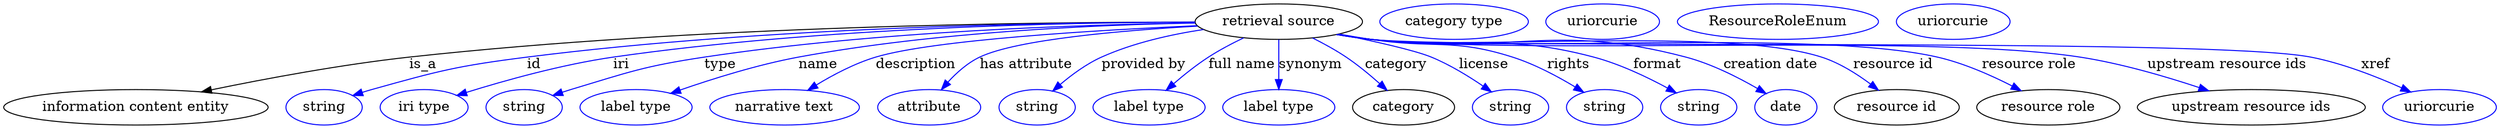 digraph {
	graph [bb="0,0,2514.4,123"];
	node [label="\N"];
	"retrieval source"	[height=0.5,
		label="retrieval source",
		pos="1285.2,105",
		width=2.347];
	"information content entity"	[height=0.5,
		pos="133.24,18",
		width=3.7011];
	"retrieval source" -> "information content entity"	[label=is_a,
		lp="423.24,61.5",
		pos="e,199.5,33.686 1200.7,104.52 1044.1,104.63 698.39,100.81 409.24,69 341.23,61.518 264.73,47.187 209.55,35.779"];
	id	[color=blue,
		height=0.5,
		label=string,
		pos="323.24,18",
		width=1.0652];
	"retrieval source" -> id	[color=blue,
		label=id,
		lp="535.24,61.5",
		pos="e,352.23,29.966 1200.6,104.52 1060.2,104.38 770.82,99.898 528.24,69 457.51,59.991 439.89,55.278 371.24,36 368.13,35.128 364.94,34.158 \
361.74,33.138",
		style=solid];
	iri	[color=blue,
		height=0.5,
		label="iri type",
		pos="424.24,18",
		width=1.2277];
	"retrieval source" -> iri	[color=blue,
		label=iri,
		lp="622.24,61.5",
		pos="e,457.4,30.159 1200.5,104.61 1072.8,104.4 823.45,99.567 614.24,69 562.81,61.486 505.28,45.201 467.14,33.25",
		style=solid];
	type	[color=blue,
		height=0.5,
		label=string,
		pos="525.24,18",
		width=1.0652];
	"retrieval source" -> type	[color=blue,
		label=type,
		lp="722.24,61.5",
		pos="e,554.16,30.003 1200.8,103.67 1087.6,102.14 880.72,95.534 706.24,69 645.6,59.778 630.94,53.789 572.24,36 569.47,35.162 566.63,34.255 \
563.79,33.311",
		style=solid];
	name	[color=blue,
		height=0.5,
		label="label type",
		pos="638.24,18",
		width=1.5707];
	"retrieval source" -> name	[color=blue,
		label=name,
		lp="821.24,61.5",
		pos="e,673.27,32.268 1200.6,103.63 1103.4,101.88 939.53,94.868 801.24,69 760.37,61.355 715.27,47.046 682.9,35.688",
		style=solid];
	description	[color=blue,
		height=0.5,
		label="narrative text",
		pos="788.24,18",
		width=2.0943];
	"retrieval source" -> description	[color=blue,
		label=description,
		lp="918.74,61.5",
		pos="e,811.08,35.261 1202.7,100.98 1101.7,96.576 936.82,86.894 878.24,69 857.61,62.7 836.44,51.232 819.81,40.866",
		style=solid];
	"has attribute"	[color=blue,
		height=0.5,
		label=attribute,
		pos="933.24,18",
		width=1.4443];
	"retrieval source" -> "has attribute"	[color=blue,
		label="has attribute",
		lp="1030.2,61.5",
		pos="e,945.2,35.886 1203.2,100.54 1127.4,96.258 1020.8,87.18 983.24,69 971.15,63.155 960.26,53.178 951.76,43.666",
		style=solid];
	"provided by"	[color=blue,
		height=0.5,
		label=string,
		pos="1041.2,18",
		width=1.0652];
	"retrieval source" -> "provided by"	[color=blue,
		label="provided by",
		lp="1148.7,61.5",
		pos="e,1056.9,34.489 1209.3,97.031 1176.5,92.052 1138.4,83.538 1106.2,69 1091.1,62.141 1076.2,51.108 1064.5,41.148",
		style=solid];
	"full name"	[color=blue,
		height=0.5,
		label="label type",
		pos="1154.2,18",
		width=1.5707];
	"retrieval source" -> "full name"	[color=blue,
		label="full name",
		lp="1247.7,61.5",
		pos="e,1171.5,35.265 1249.7,88.5 1238,82.909 1225.3,76.19 1214.2,69 1202,61.05 1189.5,50.952 1179,41.916",
		style=solid];
	synonym	[color=blue,
		height=0.5,
		label="label type",
		pos="1285.2,18",
		width=1.5707];
	"retrieval source" -> synonym	[color=blue,
		label=synonym,
		lp="1317.2,61.5",
		pos="e,1285.2,36.175 1285.2,86.799 1285.2,75.163 1285.2,59.548 1285.2,46.237",
		style=solid];
	category	[height=0.5,
		pos="1411.2,18",
		width=1.4263];
	"retrieval source" -> category	[color=blue,
		label=category,
		lp="1403.7,61.5",
		pos="e,1394.6,35.225 1319.3,88.427 1330.5,82.831 1342.7,76.128 1353.2,69 1365,61.081 1377,51.095 1387,42.133",
		style=solid];
	license	[color=blue,
		height=0.5,
		label=string,
		pos="1519.2,18",
		width=1.0652];
	"retrieval source" -> license	[color=blue,
		label=license,
		lp="1492.2,61.5",
		pos="e,1499.9,33.713 1346.1,92.338 1381.5,85.125 1422.4,75.949 1439.2,69 1457.7,61.381 1476.8,49.662 1491.6,39.485",
		style=solid];
	rights	[color=blue,
		height=0.5,
		label=string,
		pos="1614.2,18",
		width=1.0652];
	"retrieval source" -> rights	[color=blue,
		label=rights,
		lp="1577.7,61.5",
		pos="e,1593.1,33.314 1346.2,92.358 1356.9,90.464 1367.9,88.601 1378.2,87 1441.5,77.237 1460.2,88.496 1521.2,69 1543.5,61.873 1566.7,49.41 \
1584.4,38.711",
		style=solid];
	format	[color=blue,
		height=0.5,
		label=string,
		pos="1709.2,18",
		width=1.0652];
	"retrieval source" -> format	[color=blue,
		label=format,
		lp="1667.7,61.5",
		pos="e,1686.6,32.647 1345.1,92.133 1356.1,90.219 1367.5,88.408 1378.2,87 1477.7,73.964 1506.3,94.818 1603.2,69 1629.5,62.007 1657.2,48.703 \
1677.7,37.576",
		style=solid];
	"creation date"	[color=blue,
		height=0.5,
		label=date,
		pos="1797.2,18",
		width=0.86659];
	"retrieval source" -> "creation date"	[color=blue,
		label="creation date",
		lp="1781.7,61.5",
		pos="e,1777.3,31.903 1344.6,92.013 1355.7,90.087 1367.3,88.302 1378.2,87 1518.8,70.24 1559.4,105.13 1696.2,69 1722,62.188 1749,48.441 \
1768.6,37.082",
		style=solid];
	"resource id"	[height=0.5,
		pos="1909.2,18",
		width=1.7512];
	"retrieval source" -> "resource id"	[color=blue,
		label="resource id",
		lp="1905.7,61.5",
		pos="e,1890.8,35.344 1344.1,91.947 1355.4,90.002 1367.1,88.227 1378.2,87 1478.8,75.874 1736.9,99.939 1833.2,69 1851.2,63.242 1868.9,51.998 \
1882.7,41.63",
		style=solid];
	"resource role"	[height=0.5,
		pos="2062.2,18",
		width=2.004];
	"retrieval source" -> "resource role"	[color=blue,
		label="resource role",
		lp="2042.7,61.5",
		pos="e,2034.8,34.908 1343.6,91.96 1355,89.988 1367,88.2 1378.2,87 1504.7,73.528 1826.3,97.456 1950.2,69 1976.6,62.94 2004.4,50.561 2025.8,\
39.637",
		style=solid];
	"upstream resource ids"	[height=0.5,
		pos="2267.2,18",
		width=3.1955];
	"retrieval source" -> "upstream resource ids"	[color=blue,
		label="upstream resource ids",
		lp="2242.7,61.5",
		pos="e,2224.2,34.78 1343.6,91.903 1355,89.936 1367,88.164 1378.2,87 1536.6,70.641 1936.9,93.295 2094.2,69 2135.4,62.637 2180.7,49.338 \
2214.5,38.054",
		style=solid];
	xref	[color=blue,
		height=0.5,
		label=uriorcurie,
		pos="2457.2,18",
		width=1.5887];
	"retrieval source" -> xref	[color=blue,
		label=xref,
		lp="2392.7,61.5",
		pos="e,2428.2,33.559 1343.6,91.847 1355,89.885 1367,88.129 1378.2,87 1483.2,76.484 2223.7,89.235 2327.2,69 2359.2,62.747 2393.6,49.218 \
2418.9,37.809",
		style=solid];
	"named thing_category"	[color=blue,
		height=0.5,
		label="category type",
		pos="1462.2,105",
		width=2.0762];
	"retrieval source_resource id"	[color=blue,
		height=0.5,
		label=uriorcurie,
		pos="1612.2,105",
		width=1.5887];
	"retrieval source_resource role"	[color=blue,
		height=0.5,
		label=ResourceRoleEnum,
		pos="1789.2,105",
		width=2.8164];
	"retrieval source_upstream resource ids"	[color=blue,
		height=0.5,
		label=uriorcurie,
		pos="1966.2,105",
		width=1.5887];
}
